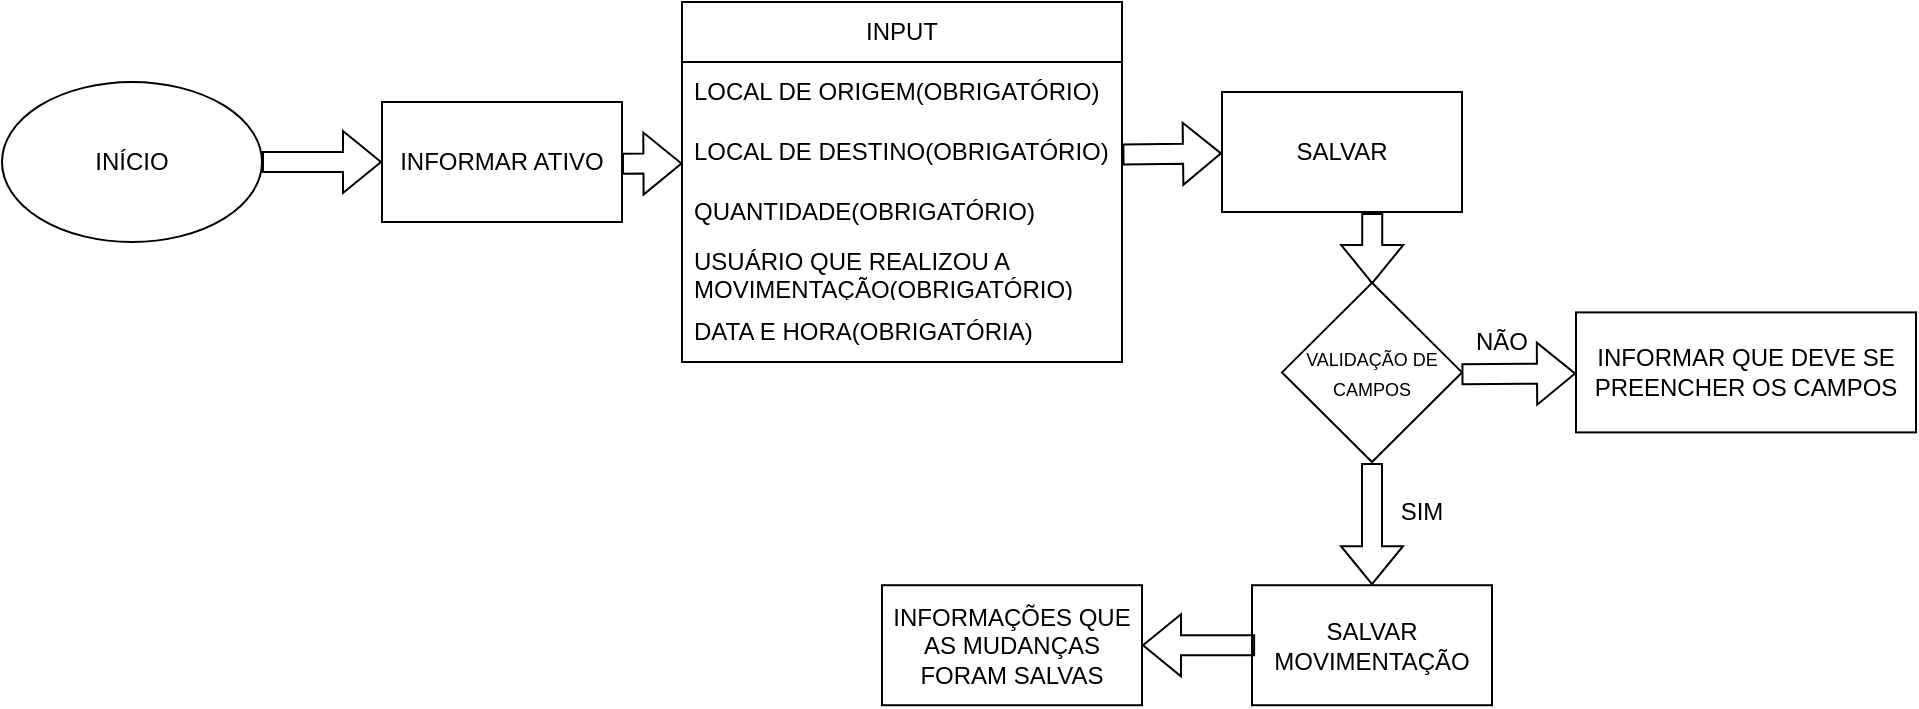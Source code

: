 <mxfile version="24.8.3">
  <diagram name="Página-1" id="b1SmGUgnCCk4op67HP9U">
    <mxGraphModel dx="433" dy="241" grid="1" gridSize="10" guides="1" tooltips="1" connect="1" arrows="1" fold="1" page="1" pageScale="1" pageWidth="827" pageHeight="1169" math="0" shadow="0">
      <root>
        <mxCell id="0" />
        <mxCell id="1" parent="0" />
        <mxCell id="S2G4zOQfxBNZQEEFAaK3-1" value="INÍCIO" style="ellipse;whiteSpace=wrap;html=1;" vertex="1" parent="1">
          <mxGeometry x="40" y="40" width="130" height="80" as="geometry" />
        </mxCell>
        <mxCell id="S2G4zOQfxBNZQEEFAaK3-2" value="" style="shape=flexArrow;endArrow=classic;html=1;rounded=0;exitX=1;exitY=0.5;exitDx=0;exitDy=0;" edge="1" parent="1" source="S2G4zOQfxBNZQEEFAaK3-1" target="S2G4zOQfxBNZQEEFAaK3-3">
          <mxGeometry width="50" height="50" relative="1" as="geometry">
            <mxPoint x="390" y="430" as="sourcePoint" />
            <mxPoint x="290" y="80" as="targetPoint" />
          </mxGeometry>
        </mxCell>
        <mxCell id="S2G4zOQfxBNZQEEFAaK3-3" value="INFORMAR ATIVO" style="rounded=0;whiteSpace=wrap;html=1;" vertex="1" parent="1">
          <mxGeometry x="230" y="50" width="120" height="60" as="geometry" />
        </mxCell>
        <mxCell id="S2G4zOQfxBNZQEEFAaK3-4" value="" style="shape=flexArrow;endArrow=classic;html=1;rounded=0;exitX=1;exitY=0.514;exitDx=0;exitDy=0;exitPerimeter=0;entryX=0.001;entryY=0.69;entryDx=0;entryDy=0;entryPerimeter=0;" edge="1" parent="1" source="S2G4zOQfxBNZQEEFAaK3-3" target="S2G4zOQfxBNZQEEFAaK3-7">
          <mxGeometry width="50" height="50" relative="1" as="geometry">
            <mxPoint x="400" y="110" as="sourcePoint" />
            <mxPoint x="450" y="80" as="targetPoint" />
          </mxGeometry>
        </mxCell>
        <mxCell id="S2G4zOQfxBNZQEEFAaK3-5" value="INPUT" style="swimlane;fontStyle=0;childLayout=stackLayout;horizontal=1;startSize=30;horizontalStack=0;resizeParent=1;resizeParentMax=0;resizeLast=0;collapsible=1;marginBottom=0;whiteSpace=wrap;html=1;" vertex="1" parent="1">
          <mxGeometry x="380" width="220" height="180" as="geometry" />
        </mxCell>
        <mxCell id="S2G4zOQfxBNZQEEFAaK3-6" value="LOCAL DE ORIGEM(OBRIGATÓRIO)" style="text;strokeColor=none;fillColor=none;align=left;verticalAlign=middle;spacingLeft=4;spacingRight=4;overflow=hidden;points=[[0,0.5],[1,0.5]];portConstraint=eastwest;rotatable=0;whiteSpace=wrap;html=1;" vertex="1" parent="S2G4zOQfxBNZQEEFAaK3-5">
          <mxGeometry y="30" width="220" height="30" as="geometry" />
        </mxCell>
        <mxCell id="S2G4zOQfxBNZQEEFAaK3-7" value="LOCAL DE DESTINO(OBRIGATÓRIO)" style="text;strokeColor=none;fillColor=none;align=left;verticalAlign=middle;spacingLeft=4;spacingRight=4;overflow=hidden;points=[[0,0.5],[1,0.5]];portConstraint=eastwest;rotatable=0;whiteSpace=wrap;html=1;" vertex="1" parent="S2G4zOQfxBNZQEEFAaK3-5">
          <mxGeometry y="60" width="220" height="30" as="geometry" />
        </mxCell>
        <mxCell id="S2G4zOQfxBNZQEEFAaK3-8" value="QUANTIDADE(OBRIGATÓRIO)" style="text;strokeColor=none;fillColor=none;align=left;verticalAlign=middle;spacingLeft=4;spacingRight=4;overflow=hidden;points=[[0,0.5],[1,0.5]];portConstraint=eastwest;rotatable=0;whiteSpace=wrap;html=1;" vertex="1" parent="S2G4zOQfxBNZQEEFAaK3-5">
          <mxGeometry y="90" width="220" height="30" as="geometry" />
        </mxCell>
        <mxCell id="S2G4zOQfxBNZQEEFAaK3-9" value="USUÁRIO QUE REALIZOU A MOVIMENTAÇÃO(OBRIGATÓRIO)" style="text;strokeColor=none;fillColor=none;align=left;verticalAlign=middle;spacingLeft=4;spacingRight=4;overflow=hidden;points=[[0,0.5],[1,0.5]];portConstraint=eastwest;rotatable=0;whiteSpace=wrap;html=1;" vertex="1" parent="S2G4zOQfxBNZQEEFAaK3-5">
          <mxGeometry y="120" width="220" height="30" as="geometry" />
        </mxCell>
        <mxCell id="S2G4zOQfxBNZQEEFAaK3-10" value="DATA E HORA(OBRIGATÓRIA)" style="text;strokeColor=none;fillColor=none;align=left;verticalAlign=middle;spacingLeft=4;spacingRight=4;overflow=hidden;points=[[0,0.5],[1,0.5]];portConstraint=eastwest;rotatable=0;whiteSpace=wrap;html=1;" vertex="1" parent="S2G4zOQfxBNZQEEFAaK3-5">
          <mxGeometry y="150" width="220" height="30" as="geometry" />
        </mxCell>
        <mxCell id="S2G4zOQfxBNZQEEFAaK3-11" value="" style="shape=flexArrow;endArrow=classic;html=1;rounded=0;exitX=1.001;exitY=0.542;exitDx=0;exitDy=0;exitPerimeter=0;" edge="1" parent="1" source="S2G4zOQfxBNZQEEFAaK3-7" target="S2G4zOQfxBNZQEEFAaK3-13">
          <mxGeometry width="50" height="50" relative="1" as="geometry">
            <mxPoint x="620" y="90" as="sourcePoint" />
            <mxPoint x="680" y="76" as="targetPoint" />
          </mxGeometry>
        </mxCell>
        <mxCell id="S2G4zOQfxBNZQEEFAaK3-13" value="SALVAR" style="rounded=0;whiteSpace=wrap;html=1;" vertex="1" parent="1">
          <mxGeometry x="650" y="45.0" width="120" height="60" as="geometry" />
        </mxCell>
        <mxCell id="S2G4zOQfxBNZQEEFAaK3-14" value="" style="shape=flexArrow;endArrow=classic;html=1;rounded=0;exitX=0.626;exitY=1.009;exitDx=0;exitDy=0;exitPerimeter=0;entryX=0.501;entryY=0.007;entryDx=0;entryDy=0;entryPerimeter=0;" edge="1" parent="1" source="S2G4zOQfxBNZQEEFAaK3-13" target="S2G4zOQfxBNZQEEFAaK3-15">
          <mxGeometry width="50" height="50" relative="1" as="geometry">
            <mxPoint x="610" y="110" as="sourcePoint" />
            <mxPoint x="730" y="180.403" as="targetPoint" />
          </mxGeometry>
        </mxCell>
        <mxCell id="S2G4zOQfxBNZQEEFAaK3-15" value="&lt;font style=&quot;font-size: 9px;&quot;&gt;VALIDAÇÃO DE CAMPOS&lt;/font&gt;" style="rhombus;whiteSpace=wrap;html=1;" vertex="1" parent="1">
          <mxGeometry x="680" y="140.4" width="90" height="89.6" as="geometry" />
        </mxCell>
        <mxCell id="S2G4zOQfxBNZQEEFAaK3-16" value="" style="shape=flexArrow;endArrow=classic;html=1;rounded=0;exitX=0.5;exitY=1.006;exitDx=0;exitDy=0;exitPerimeter=0;" edge="1" parent="1" source="S2G4zOQfxBNZQEEFAaK3-15" target="S2G4zOQfxBNZQEEFAaK3-17">
          <mxGeometry width="50" height="50" relative="1" as="geometry">
            <mxPoint x="680" y="210" as="sourcePoint" />
            <mxPoint x="725" y="321.613" as="targetPoint" />
          </mxGeometry>
        </mxCell>
        <mxCell id="S2G4zOQfxBNZQEEFAaK3-17" value="SALVAR MOVIMENTAÇÃO" style="rounded=0;whiteSpace=wrap;html=1;" vertex="1" parent="1">
          <mxGeometry x="665" y="291.613" width="120" height="60" as="geometry" />
        </mxCell>
        <mxCell id="S2G4zOQfxBNZQEEFAaK3-18" value="" style="shape=flexArrow;endArrow=classic;html=1;rounded=0;exitX=0.997;exitY=0.51;exitDx=0;exitDy=0;exitPerimeter=0;" edge="1" parent="1" source="S2G4zOQfxBNZQEEFAaK3-15" target="S2G4zOQfxBNZQEEFAaK3-19">
          <mxGeometry width="50" height="50" relative="1" as="geometry">
            <mxPoint x="785" y="190.4" as="sourcePoint" />
            <mxPoint x="830" y="185" as="targetPoint" />
          </mxGeometry>
        </mxCell>
        <mxCell id="S2G4zOQfxBNZQEEFAaK3-19" value="INFORMAR QUE DEVE SE PREENCHER OS CAMPOS" style="rounded=0;whiteSpace=wrap;html=1;" vertex="1" parent="1">
          <mxGeometry x="827" y="155.2" width="170" height="60" as="geometry" />
        </mxCell>
        <mxCell id="S2G4zOQfxBNZQEEFAaK3-20" value="NÃO" style="text;strokeColor=none;align=center;fillColor=none;html=1;verticalAlign=middle;whiteSpace=wrap;rounded=0;" vertex="1" parent="1">
          <mxGeometry x="760" y="155.2" width="60" height="30" as="geometry" />
        </mxCell>
        <mxCell id="S2G4zOQfxBNZQEEFAaK3-22" value="SIM" style="text;strokeColor=none;align=center;fillColor=none;html=1;verticalAlign=middle;whiteSpace=wrap;rounded=0;" vertex="1" parent="1">
          <mxGeometry x="720" y="240" width="60" height="30" as="geometry" />
        </mxCell>
        <mxCell id="S2G4zOQfxBNZQEEFAaK3-23" value="" style="shape=flexArrow;endArrow=classic;html=1;rounded=0;exitX=0.013;exitY=0.501;exitDx=0;exitDy=0;exitPerimeter=0;" edge="1" parent="1" source="S2G4zOQfxBNZQEEFAaK3-17" target="S2G4zOQfxBNZQEEFAaK3-24">
          <mxGeometry width="50" height="50" relative="1" as="geometry">
            <mxPoint x="540" y="280" as="sourcePoint" />
            <mxPoint x="580" y="320" as="targetPoint" />
          </mxGeometry>
        </mxCell>
        <mxCell id="S2G4zOQfxBNZQEEFAaK3-24" value="INFORMAÇÕES QUE AS MUDANÇAS FORAM SALVAS" style="rounded=0;whiteSpace=wrap;html=1;" vertex="1" parent="1">
          <mxGeometry x="480" y="291.61" width="130" height="60" as="geometry" />
        </mxCell>
      </root>
    </mxGraphModel>
  </diagram>
</mxfile>

